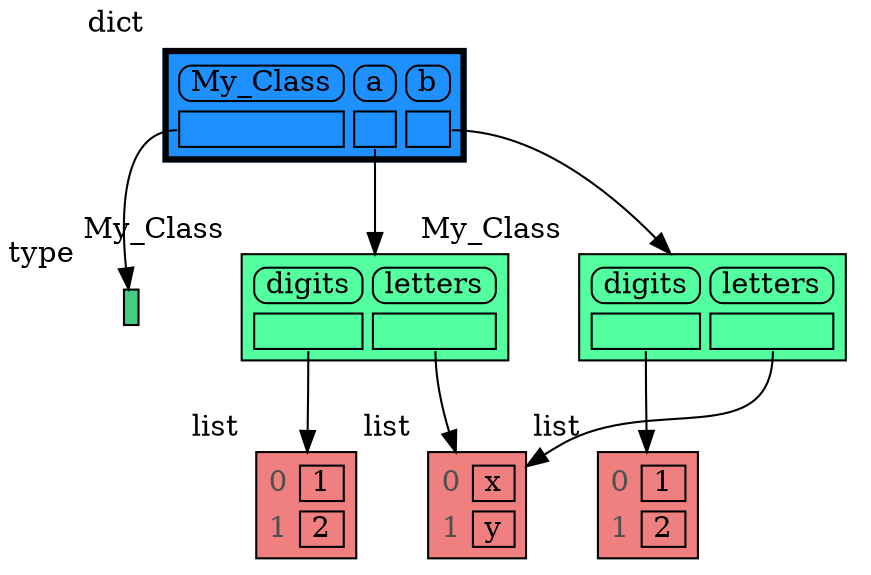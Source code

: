 digraph memory_graph {
	node [shape=plaintext]
	node23679328 [label=<
<TABLE BORDER="1" CELLBORDER="1" CELLSPACING="0" CELLPADDING="0" BGCOLOR="seagreen3" PORT="table">
    <TR><TD BORDER="0"> </TD></TR>
</TABLE>
> xlabel=type]
	node127627678421568 [label=<
<TABLE BORDER="1" CELLBORDER="1" CELLSPACING="5" CELLPADDING="0" BGCOLOR="lightcoral" PORT="table">
    <TR><TD BORDER="0"><font color="#505050">0</font></TD><TD BORDER="1"> 1 </TD></TR>
    <TR><TD BORDER="0"><font color="#505050">1</font></TD><TD BORDER="1"> 2 </TD></TR>
</TABLE>
> xlabel=list]
	node127627678419776 [label=<
<TABLE BORDER="1" CELLBORDER="1" CELLSPACING="5" CELLPADDING="0" BGCOLOR="lightcoral" PORT="table">
    <TR><TD BORDER="0"><font color="#505050">0</font></TD><TD BORDER="1"> x </TD></TR>
    <TR><TD BORDER="0"><font color="#505050">1</font></TD><TD BORDER="1"> y </TD></TR>
</TABLE>
> xlabel=list]
	node127627678760112 [label=<
<TABLE BORDER="1" CELLBORDER="1" CELLSPACING="5" CELLPADDING="0" BGCOLOR="seagreen1" PORT="table">
    <TR><TD BORDER="1" STYLE="ROUNDED"> digits </TD><TD BORDER="1" STYLE="ROUNDED"> letters </TD></TR>
    <TR><TD BORDER="1" PORT="ref0"> </TD><TD BORDER="1" PORT="ref1"> </TD></TR>
</TABLE>
> xlabel=My_Class]
	node127627678760112:ref0 -> node127627678421568:table [style=solid]
	node127627678760112:ref1 -> node127627678419776:table [style=solid]
	node127627667996096 [label=<
<TABLE BORDER="1" CELLBORDER="1" CELLSPACING="5" CELLPADDING="0" BGCOLOR="lightcoral" PORT="table">
    <TR><TD BORDER="0"><font color="#505050">0</font></TD><TD BORDER="1"> 1 </TD></TR>
    <TR><TD BORDER="0"><font color="#505050">1</font></TD><TD BORDER="1"> 2 </TD></TR>
</TABLE>
> xlabel=list]
	node127627668181680 [label=<
<TABLE BORDER="1" CELLBORDER="1" CELLSPACING="5" CELLPADDING="0" BGCOLOR="seagreen1" PORT="table">
    <TR><TD BORDER="1" STYLE="ROUNDED"> digits </TD><TD BORDER="1" STYLE="ROUNDED"> letters </TD></TR>
    <TR><TD BORDER="1" PORT="ref0"> </TD><TD BORDER="1" PORT="ref1"> </TD></TR>
</TABLE>
> xlabel=My_Class]
	node127627668181680:ref0 -> node127627667996096:table [style=solid]
	node127627668181680:ref1 -> node127627678419776:table [style=solid]
	node127627678736064 [label=<
<TABLE BORDER="3" CELLBORDER="1" CELLSPACING="5" CELLPADDING="0" BGCOLOR="dodgerblue1" PORT="table">
    <TR><TD BORDER="1" STYLE="ROUNDED"> My_Class </TD><TD BORDER="1" STYLE="ROUNDED"> a </TD><TD BORDER="1" STYLE="ROUNDED"> b </TD></TR>
    <TR><TD BORDER="1" PORT="ref0"> </TD><TD BORDER="1" PORT="ref1"> </TD><TD BORDER="1" PORT="ref2"> </TD></TR>
</TABLE>
> xlabel=dict]
	node127627678736064:ref0 -> node23679328:table [style=solid]
	node127627678736064:ref1 -> node127627678760112:table [style=solid]
	node127627678736064:ref2 -> node127627668181680:table [style=solid]
subgraph { rank=same; node23679328 -> node127627678760112 -> node127627668181680[weight=10, style=invis]; }
subgraph { rank=same; node127627678421568 -> node127627678419776 -> node127627667996096[weight=10, style=invis]; }
}

